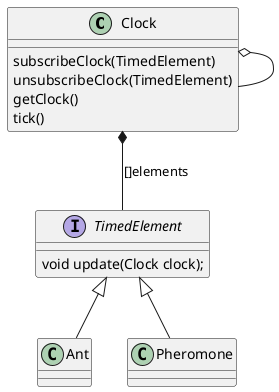 @startuml


class Clock {
    subscribeClock(TimedElement)
    unsubscribeClock(TimedElement)
    getClock()
    tick()
}

interface TimedElement {
    void update(Clock clock);
}


Clock o- Clock
Clock *-- TimedElement: []elements

TimedElement <|-- Ant
TimedElement <|-- Pheromone




@enduml